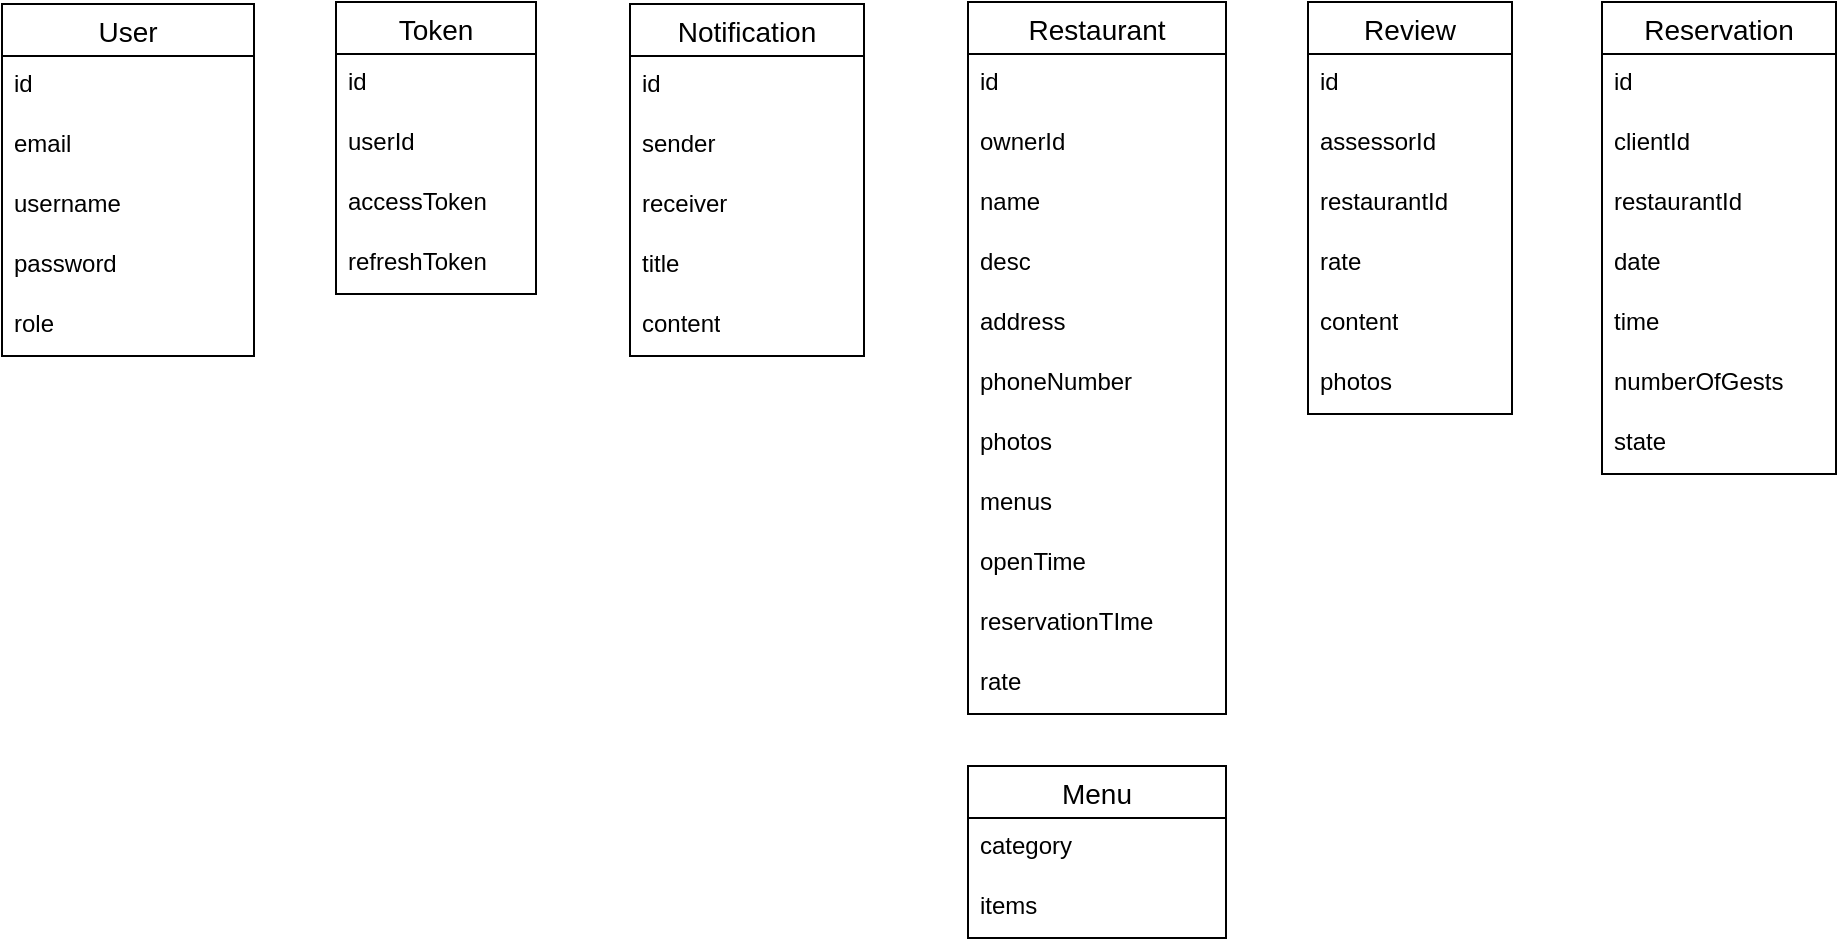 <mxfile version="22.0.4" type="device">
  <diagram name="Page-1" id="OVRyxFkzdht-Uu5XlpVG">
    <mxGraphModel dx="1236" dy="581" grid="0" gridSize="10" guides="1" tooltips="1" connect="1" arrows="1" fold="1" page="0" pageScale="1" pageWidth="1169" pageHeight="827" math="0" shadow="0">
      <root>
        <mxCell id="0" />
        <mxCell id="1" parent="0" />
        <mxCell id="jv6kbL2rvkrpdr9c_oQt-1" value="User" style="swimlane;fontStyle=0;childLayout=stackLayout;horizontal=1;startSize=26;horizontalStack=0;resizeParent=1;resizeParentMax=0;resizeLast=0;collapsible=1;marginBottom=0;align=center;fontSize=14;" parent="1" vertex="1">
          <mxGeometry x="146" y="269" width="126" height="176" as="geometry" />
        </mxCell>
        <mxCell id="jv6kbL2rvkrpdr9c_oQt-2" value="id" style="text;strokeColor=none;fillColor=none;spacingLeft=4;spacingRight=4;overflow=hidden;rotatable=0;points=[[0,0.5],[1,0.5]];portConstraint=eastwest;fontSize=12;whiteSpace=wrap;html=1;" parent="jv6kbL2rvkrpdr9c_oQt-1" vertex="1">
          <mxGeometry y="26" width="126" height="30" as="geometry" />
        </mxCell>
        <mxCell id="jv6kbL2rvkrpdr9c_oQt-3" value="email" style="text;strokeColor=none;fillColor=none;spacingLeft=4;spacingRight=4;overflow=hidden;rotatable=0;points=[[0,0.5],[1,0.5]];portConstraint=eastwest;fontSize=12;whiteSpace=wrap;html=1;" parent="jv6kbL2rvkrpdr9c_oQt-1" vertex="1">
          <mxGeometry y="56" width="126" height="30" as="geometry" />
        </mxCell>
        <mxCell id="jv6kbL2rvkrpdr9c_oQt-4" value="username" style="text;strokeColor=none;fillColor=none;spacingLeft=4;spacingRight=4;overflow=hidden;rotatable=0;points=[[0,0.5],[1,0.5]];portConstraint=eastwest;fontSize=12;whiteSpace=wrap;html=1;" parent="jv6kbL2rvkrpdr9c_oQt-1" vertex="1">
          <mxGeometry y="86" width="126" height="30" as="geometry" />
        </mxCell>
        <mxCell id="jv6kbL2rvkrpdr9c_oQt-5" value="password" style="text;strokeColor=none;fillColor=none;spacingLeft=4;spacingRight=4;overflow=hidden;rotatable=0;points=[[0,0.5],[1,0.5]];portConstraint=eastwest;fontSize=12;whiteSpace=wrap;html=1;" parent="jv6kbL2rvkrpdr9c_oQt-1" vertex="1">
          <mxGeometry y="116" width="126" height="30" as="geometry" />
        </mxCell>
        <mxCell id="jv6kbL2rvkrpdr9c_oQt-6" value="role" style="text;strokeColor=none;fillColor=none;spacingLeft=4;spacingRight=4;overflow=hidden;rotatable=0;points=[[0,0.5],[1,0.5]];portConstraint=eastwest;fontSize=12;whiteSpace=wrap;html=1;" parent="jv6kbL2rvkrpdr9c_oQt-1" vertex="1">
          <mxGeometry y="146" width="126" height="30" as="geometry" />
        </mxCell>
        <mxCell id="jv6kbL2rvkrpdr9c_oQt-7" value="Token" style="swimlane;fontStyle=0;childLayout=stackLayout;horizontal=1;startSize=26;horizontalStack=0;resizeParent=1;resizeParentMax=0;resizeLast=0;collapsible=1;marginBottom=0;align=center;fontSize=14;" parent="1" vertex="1">
          <mxGeometry x="313" y="268" width="100" height="146" as="geometry" />
        </mxCell>
        <mxCell id="jv6kbL2rvkrpdr9c_oQt-8" value="id" style="text;strokeColor=none;fillColor=none;spacingLeft=4;spacingRight=4;overflow=hidden;rotatable=0;points=[[0,0.5],[1,0.5]];portConstraint=eastwest;fontSize=12;whiteSpace=wrap;html=1;" parent="jv6kbL2rvkrpdr9c_oQt-7" vertex="1">
          <mxGeometry y="26" width="100" height="30" as="geometry" />
        </mxCell>
        <mxCell id="jv6kbL2rvkrpdr9c_oQt-9" value="userId" style="text;strokeColor=none;fillColor=none;spacingLeft=4;spacingRight=4;overflow=hidden;rotatable=0;points=[[0,0.5],[1,0.5]];portConstraint=eastwest;fontSize=12;whiteSpace=wrap;html=1;" parent="jv6kbL2rvkrpdr9c_oQt-7" vertex="1">
          <mxGeometry y="56" width="100" height="30" as="geometry" />
        </mxCell>
        <mxCell id="jv6kbL2rvkrpdr9c_oQt-10" value="accessToken" style="text;strokeColor=none;fillColor=none;spacingLeft=4;spacingRight=4;overflow=hidden;rotatable=0;points=[[0,0.5],[1,0.5]];portConstraint=eastwest;fontSize=12;whiteSpace=wrap;html=1;" parent="jv6kbL2rvkrpdr9c_oQt-7" vertex="1">
          <mxGeometry y="86" width="100" height="30" as="geometry" />
        </mxCell>
        <mxCell id="jv6kbL2rvkrpdr9c_oQt-11" value="refreshToken" style="text;strokeColor=none;fillColor=none;spacingLeft=4;spacingRight=4;overflow=hidden;rotatable=0;points=[[0,0.5],[1,0.5]];portConstraint=eastwest;fontSize=12;whiteSpace=wrap;html=1;" parent="jv6kbL2rvkrpdr9c_oQt-7" vertex="1">
          <mxGeometry y="116" width="100" height="30" as="geometry" />
        </mxCell>
        <mxCell id="jv6kbL2rvkrpdr9c_oQt-13" value="Restaurant" style="swimlane;fontStyle=0;childLayout=stackLayout;horizontal=1;startSize=26;horizontalStack=0;resizeParent=1;resizeParentMax=0;resizeLast=0;collapsible=1;marginBottom=0;align=center;fontSize=14;" parent="1" vertex="1">
          <mxGeometry x="629" y="268" width="129" height="356" as="geometry" />
        </mxCell>
        <mxCell id="jv6kbL2rvkrpdr9c_oQt-14" value="id" style="text;strokeColor=none;fillColor=none;spacingLeft=4;spacingRight=4;overflow=hidden;rotatable=0;points=[[0,0.5],[1,0.5]];portConstraint=eastwest;fontSize=12;whiteSpace=wrap;html=1;" parent="jv6kbL2rvkrpdr9c_oQt-13" vertex="1">
          <mxGeometry y="26" width="129" height="30" as="geometry" />
        </mxCell>
        <mxCell id="jv6kbL2rvkrpdr9c_oQt-15" value="ownerId" style="text;strokeColor=none;fillColor=none;spacingLeft=4;spacingRight=4;overflow=hidden;rotatable=0;points=[[0,0.5],[1,0.5]];portConstraint=eastwest;fontSize=12;whiteSpace=wrap;html=1;" parent="jv6kbL2rvkrpdr9c_oQt-13" vertex="1">
          <mxGeometry y="56" width="129" height="30" as="geometry" />
        </mxCell>
        <mxCell id="jv6kbL2rvkrpdr9c_oQt-16" value="name" style="text;strokeColor=none;fillColor=none;spacingLeft=4;spacingRight=4;overflow=hidden;rotatable=0;points=[[0,0.5],[1,0.5]];portConstraint=eastwest;fontSize=12;whiteSpace=wrap;html=1;" parent="jv6kbL2rvkrpdr9c_oQt-13" vertex="1">
          <mxGeometry y="86" width="129" height="30" as="geometry" />
        </mxCell>
        <mxCell id="jv6kbL2rvkrpdr9c_oQt-23" value="desc" style="text;strokeColor=none;fillColor=none;spacingLeft=4;spacingRight=4;overflow=hidden;rotatable=0;points=[[0,0.5],[1,0.5]];portConstraint=eastwest;fontSize=12;whiteSpace=wrap;html=1;" parent="jv6kbL2rvkrpdr9c_oQt-13" vertex="1">
          <mxGeometry y="116" width="129" height="30" as="geometry" />
        </mxCell>
        <mxCell id="jv6kbL2rvkrpdr9c_oQt-17" value="address" style="text;strokeColor=none;fillColor=none;spacingLeft=4;spacingRight=4;overflow=hidden;rotatable=0;points=[[0,0.5],[1,0.5]];portConstraint=eastwest;fontSize=12;whiteSpace=wrap;html=1;" parent="jv6kbL2rvkrpdr9c_oQt-13" vertex="1">
          <mxGeometry y="146" width="129" height="30" as="geometry" />
        </mxCell>
        <mxCell id="jv6kbL2rvkrpdr9c_oQt-35" value="phoneNumber" style="text;strokeColor=none;fillColor=none;spacingLeft=4;spacingRight=4;overflow=hidden;rotatable=0;points=[[0,0.5],[1,0.5]];portConstraint=eastwest;fontSize=12;whiteSpace=wrap;html=1;" parent="jv6kbL2rvkrpdr9c_oQt-13" vertex="1">
          <mxGeometry y="176" width="129" height="30" as="geometry" />
        </mxCell>
        <mxCell id="jv6kbL2rvkrpdr9c_oQt-21" value="photos" style="text;strokeColor=none;fillColor=none;spacingLeft=4;spacingRight=4;overflow=hidden;rotatable=0;points=[[0,0.5],[1,0.5]];portConstraint=eastwest;fontSize=12;whiteSpace=wrap;html=1;" parent="jv6kbL2rvkrpdr9c_oQt-13" vertex="1">
          <mxGeometry y="206" width="129" height="30" as="geometry" />
        </mxCell>
        <mxCell id="jv6kbL2rvkrpdr9c_oQt-22" value="menus" style="text;strokeColor=none;fillColor=none;spacingLeft=4;spacingRight=4;overflow=hidden;rotatable=0;points=[[0,0.5],[1,0.5]];portConstraint=eastwest;fontSize=12;whiteSpace=wrap;html=1;" parent="jv6kbL2rvkrpdr9c_oQt-13" vertex="1">
          <mxGeometry y="236" width="129" height="30" as="geometry" />
        </mxCell>
        <mxCell id="jv6kbL2rvkrpdr9c_oQt-24" value="openTime" style="text;strokeColor=none;fillColor=none;spacingLeft=4;spacingRight=4;overflow=hidden;rotatable=0;points=[[0,0.5],[1,0.5]];portConstraint=eastwest;fontSize=12;whiteSpace=wrap;html=1;" parent="jv6kbL2rvkrpdr9c_oQt-13" vertex="1">
          <mxGeometry y="266" width="129" height="30" as="geometry" />
        </mxCell>
        <mxCell id="jv6kbL2rvkrpdr9c_oQt-45" value="reservationTIme" style="text;strokeColor=none;fillColor=none;spacingLeft=4;spacingRight=4;overflow=hidden;rotatable=0;points=[[0,0.5],[1,0.5]];portConstraint=eastwest;fontSize=12;whiteSpace=wrap;html=1;" parent="jv6kbL2rvkrpdr9c_oQt-13" vertex="1">
          <mxGeometry y="296" width="129" height="30" as="geometry" />
        </mxCell>
        <mxCell id="jv6kbL2rvkrpdr9c_oQt-37" value="rate" style="text;strokeColor=none;fillColor=none;spacingLeft=4;spacingRight=4;overflow=hidden;rotatable=0;points=[[0,0.5],[1,0.5]];portConstraint=eastwest;fontSize=12;whiteSpace=wrap;html=1;" parent="jv6kbL2rvkrpdr9c_oQt-13" vertex="1">
          <mxGeometry y="326" width="129" height="30" as="geometry" />
        </mxCell>
        <mxCell id="jv6kbL2rvkrpdr9c_oQt-25" value="Review" style="swimlane;fontStyle=0;childLayout=stackLayout;horizontal=1;startSize=26;horizontalStack=0;resizeParent=1;resizeParentMax=0;resizeLast=0;collapsible=1;marginBottom=0;align=center;fontSize=14;" parent="1" vertex="1">
          <mxGeometry x="799" y="268" width="102" height="206" as="geometry" />
        </mxCell>
        <mxCell id="jv6kbL2rvkrpdr9c_oQt-26" value="id" style="text;strokeColor=none;fillColor=none;spacingLeft=4;spacingRight=4;overflow=hidden;rotatable=0;points=[[0,0.5],[1,0.5]];portConstraint=eastwest;fontSize=12;whiteSpace=wrap;html=1;" parent="jv6kbL2rvkrpdr9c_oQt-25" vertex="1">
          <mxGeometry y="26" width="102" height="30" as="geometry" />
        </mxCell>
        <mxCell id="jv6kbL2rvkrpdr9c_oQt-27" value="assessorId" style="text;strokeColor=none;fillColor=none;spacingLeft=4;spacingRight=4;overflow=hidden;rotatable=0;points=[[0,0.5],[1,0.5]];portConstraint=eastwest;fontSize=12;whiteSpace=wrap;html=1;" parent="jv6kbL2rvkrpdr9c_oQt-25" vertex="1">
          <mxGeometry y="56" width="102" height="30" as="geometry" />
        </mxCell>
        <mxCell id="jv6kbL2rvkrpdr9c_oQt-28" value="restaurantId" style="text;strokeColor=none;fillColor=none;spacingLeft=4;spacingRight=4;overflow=hidden;rotatable=0;points=[[0,0.5],[1,0.5]];portConstraint=eastwest;fontSize=12;whiteSpace=wrap;html=1;" parent="jv6kbL2rvkrpdr9c_oQt-25" vertex="1">
          <mxGeometry y="86" width="102" height="30" as="geometry" />
        </mxCell>
        <mxCell id="jv6kbL2rvkrpdr9c_oQt-29" value="rate" style="text;strokeColor=none;fillColor=none;spacingLeft=4;spacingRight=4;overflow=hidden;rotatable=0;points=[[0,0.5],[1,0.5]];portConstraint=eastwest;fontSize=12;whiteSpace=wrap;html=1;" parent="jv6kbL2rvkrpdr9c_oQt-25" vertex="1">
          <mxGeometry y="116" width="102" height="30" as="geometry" />
        </mxCell>
        <mxCell id="jv6kbL2rvkrpdr9c_oQt-30" value="content" style="text;strokeColor=none;fillColor=none;spacingLeft=4;spacingRight=4;overflow=hidden;rotatable=0;points=[[0,0.5],[1,0.5]];portConstraint=eastwest;fontSize=12;whiteSpace=wrap;html=1;" parent="jv6kbL2rvkrpdr9c_oQt-25" vertex="1">
          <mxGeometry y="146" width="102" height="30" as="geometry" />
        </mxCell>
        <mxCell id="jv6kbL2rvkrpdr9c_oQt-34" value="photos" style="text;strokeColor=none;fillColor=none;spacingLeft=4;spacingRight=4;overflow=hidden;rotatable=0;points=[[0,0.5],[1,0.5]];portConstraint=eastwest;fontSize=12;whiteSpace=wrap;html=1;" parent="jv6kbL2rvkrpdr9c_oQt-25" vertex="1">
          <mxGeometry y="176" width="102" height="30" as="geometry" />
        </mxCell>
        <mxCell id="jv6kbL2rvkrpdr9c_oQt-38" value="Reservation" style="swimlane;fontStyle=0;childLayout=stackLayout;horizontal=1;startSize=26;horizontalStack=0;resizeParent=1;resizeParentMax=0;resizeLast=0;collapsible=1;marginBottom=0;align=center;fontSize=14;" parent="1" vertex="1">
          <mxGeometry x="946" y="268" width="117" height="236" as="geometry" />
        </mxCell>
        <mxCell id="jv6kbL2rvkrpdr9c_oQt-39" value="id" style="text;strokeColor=none;fillColor=none;spacingLeft=4;spacingRight=4;overflow=hidden;rotatable=0;points=[[0,0.5],[1,0.5]];portConstraint=eastwest;fontSize=12;whiteSpace=wrap;html=1;" parent="jv6kbL2rvkrpdr9c_oQt-38" vertex="1">
          <mxGeometry y="26" width="117" height="30" as="geometry" />
        </mxCell>
        <mxCell id="jv6kbL2rvkrpdr9c_oQt-40" value="clientId" style="text;strokeColor=none;fillColor=none;spacingLeft=4;spacingRight=4;overflow=hidden;rotatable=0;points=[[0,0.5],[1,0.5]];portConstraint=eastwest;fontSize=12;whiteSpace=wrap;html=1;" parent="jv6kbL2rvkrpdr9c_oQt-38" vertex="1">
          <mxGeometry y="56" width="117" height="30" as="geometry" />
        </mxCell>
        <mxCell id="jv6kbL2rvkrpdr9c_oQt-41" value="restaurantId" style="text;strokeColor=none;fillColor=none;spacingLeft=4;spacingRight=4;overflow=hidden;rotatable=0;points=[[0,0.5],[1,0.5]];portConstraint=eastwest;fontSize=12;whiteSpace=wrap;html=1;" parent="jv6kbL2rvkrpdr9c_oQt-38" vertex="1">
          <mxGeometry y="86" width="117" height="30" as="geometry" />
        </mxCell>
        <mxCell id="jv6kbL2rvkrpdr9c_oQt-42" value="date" style="text;strokeColor=none;fillColor=none;spacingLeft=4;spacingRight=4;overflow=hidden;rotatable=0;points=[[0,0.5],[1,0.5]];portConstraint=eastwest;fontSize=12;whiteSpace=wrap;html=1;" parent="jv6kbL2rvkrpdr9c_oQt-38" vertex="1">
          <mxGeometry y="116" width="117" height="30" as="geometry" />
        </mxCell>
        <mxCell id="jv6kbL2rvkrpdr9c_oQt-52" value="time" style="text;strokeColor=none;fillColor=none;spacingLeft=4;spacingRight=4;overflow=hidden;rotatable=0;points=[[0,0.5],[1,0.5]];portConstraint=eastwest;fontSize=12;whiteSpace=wrap;html=1;" parent="jv6kbL2rvkrpdr9c_oQt-38" vertex="1">
          <mxGeometry y="146" width="117" height="30" as="geometry" />
        </mxCell>
        <mxCell id="jv6kbL2rvkrpdr9c_oQt-43" value="numberOfGests" style="text;strokeColor=none;fillColor=none;spacingLeft=4;spacingRight=4;overflow=hidden;rotatable=0;points=[[0,0.5],[1,0.5]];portConstraint=eastwest;fontSize=12;whiteSpace=wrap;html=1;" parent="jv6kbL2rvkrpdr9c_oQt-38" vertex="1">
          <mxGeometry y="176" width="117" height="30" as="geometry" />
        </mxCell>
        <mxCell id="jv6kbL2rvkrpdr9c_oQt-53" value="state" style="text;strokeColor=none;fillColor=none;spacingLeft=4;spacingRight=4;overflow=hidden;rotatable=0;points=[[0,0.5],[1,0.5]];portConstraint=eastwest;fontSize=12;whiteSpace=wrap;html=1;" parent="jv6kbL2rvkrpdr9c_oQt-38" vertex="1">
          <mxGeometry y="206" width="117" height="30" as="geometry" />
        </mxCell>
        <mxCell id="jv6kbL2rvkrpdr9c_oQt-46" value="Notification" style="swimlane;fontStyle=0;childLayout=stackLayout;horizontal=1;startSize=26;horizontalStack=0;resizeParent=1;resizeParentMax=0;resizeLast=0;collapsible=1;marginBottom=0;align=center;fontSize=14;" parent="1" vertex="1">
          <mxGeometry x="460" y="269" width="117" height="176" as="geometry" />
        </mxCell>
        <mxCell id="jv6kbL2rvkrpdr9c_oQt-47" value="id" style="text;strokeColor=none;fillColor=none;spacingLeft=4;spacingRight=4;overflow=hidden;rotatable=0;points=[[0,0.5],[1,0.5]];portConstraint=eastwest;fontSize=12;whiteSpace=wrap;html=1;" parent="jv6kbL2rvkrpdr9c_oQt-46" vertex="1">
          <mxGeometry y="26" width="117" height="30" as="geometry" />
        </mxCell>
        <mxCell id="jv6kbL2rvkrpdr9c_oQt-48" value="sender" style="text;strokeColor=none;fillColor=none;spacingLeft=4;spacingRight=4;overflow=hidden;rotatable=0;points=[[0,0.5],[1,0.5]];portConstraint=eastwest;fontSize=12;whiteSpace=wrap;html=1;" parent="jv6kbL2rvkrpdr9c_oQt-46" vertex="1">
          <mxGeometry y="56" width="117" height="30" as="geometry" />
        </mxCell>
        <mxCell id="jv6kbL2rvkrpdr9c_oQt-54" value="receiver" style="text;strokeColor=none;fillColor=none;spacingLeft=4;spacingRight=4;overflow=hidden;rotatable=0;points=[[0,0.5],[1,0.5]];portConstraint=eastwest;fontSize=12;whiteSpace=wrap;html=1;" parent="jv6kbL2rvkrpdr9c_oQt-46" vertex="1">
          <mxGeometry y="86" width="117" height="30" as="geometry" />
        </mxCell>
        <mxCell id="jv6kbL2rvkrpdr9c_oQt-49" value="title" style="text;strokeColor=none;fillColor=none;spacingLeft=4;spacingRight=4;overflow=hidden;rotatable=0;points=[[0,0.5],[1,0.5]];portConstraint=eastwest;fontSize=12;whiteSpace=wrap;html=1;" parent="jv6kbL2rvkrpdr9c_oQt-46" vertex="1">
          <mxGeometry y="116" width="117" height="30" as="geometry" />
        </mxCell>
        <mxCell id="jv6kbL2rvkrpdr9c_oQt-50" value="content" style="text;strokeColor=none;fillColor=none;spacingLeft=4;spacingRight=4;overflow=hidden;rotatable=0;points=[[0,0.5],[1,0.5]];portConstraint=eastwest;fontSize=12;whiteSpace=wrap;html=1;" parent="jv6kbL2rvkrpdr9c_oQt-46" vertex="1">
          <mxGeometry y="146" width="117" height="30" as="geometry" />
        </mxCell>
        <mxCell id="jv6kbL2rvkrpdr9c_oQt-55" value="Menu" style="swimlane;fontStyle=0;childLayout=stackLayout;horizontal=1;startSize=26;horizontalStack=0;resizeParent=1;resizeParentMax=0;resizeLast=0;collapsible=1;marginBottom=0;align=center;fontSize=14;" parent="1" vertex="1">
          <mxGeometry x="629" y="650" width="129" height="86" as="geometry" />
        </mxCell>
        <mxCell id="jv6kbL2rvkrpdr9c_oQt-66" value="category&lt;span style=&quot;white-space: pre;&quot;&gt;&#x9;&lt;/span&gt;" style="text;strokeColor=none;fillColor=none;spacingLeft=4;spacingRight=4;overflow=hidden;rotatable=0;points=[[0,0.5],[1,0.5]];portConstraint=eastwest;fontSize=12;whiteSpace=wrap;html=1;" parent="jv6kbL2rvkrpdr9c_oQt-55" vertex="1">
          <mxGeometry y="26" width="129" height="30" as="geometry" />
        </mxCell>
        <mxCell id="jv6kbL2rvkrpdr9c_oQt-73" value="items" style="text;strokeColor=none;fillColor=none;spacingLeft=4;spacingRight=4;overflow=hidden;rotatable=0;points=[[0,0.5],[1,0.5]];portConstraint=eastwest;fontSize=12;whiteSpace=wrap;html=1;" parent="jv6kbL2rvkrpdr9c_oQt-55" vertex="1">
          <mxGeometry y="56" width="129" height="30" as="geometry" />
        </mxCell>
      </root>
    </mxGraphModel>
  </diagram>
</mxfile>
